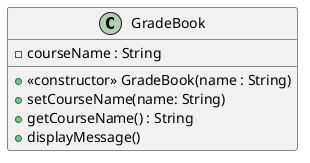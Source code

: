 @startuml

class GradeBook {
    -courseName : String
    +<<constructor>> GradeBook(name : String)
    +setCourseName(name: String)
    +getCourseName() : String
    +displayMessage()
}

@enduml